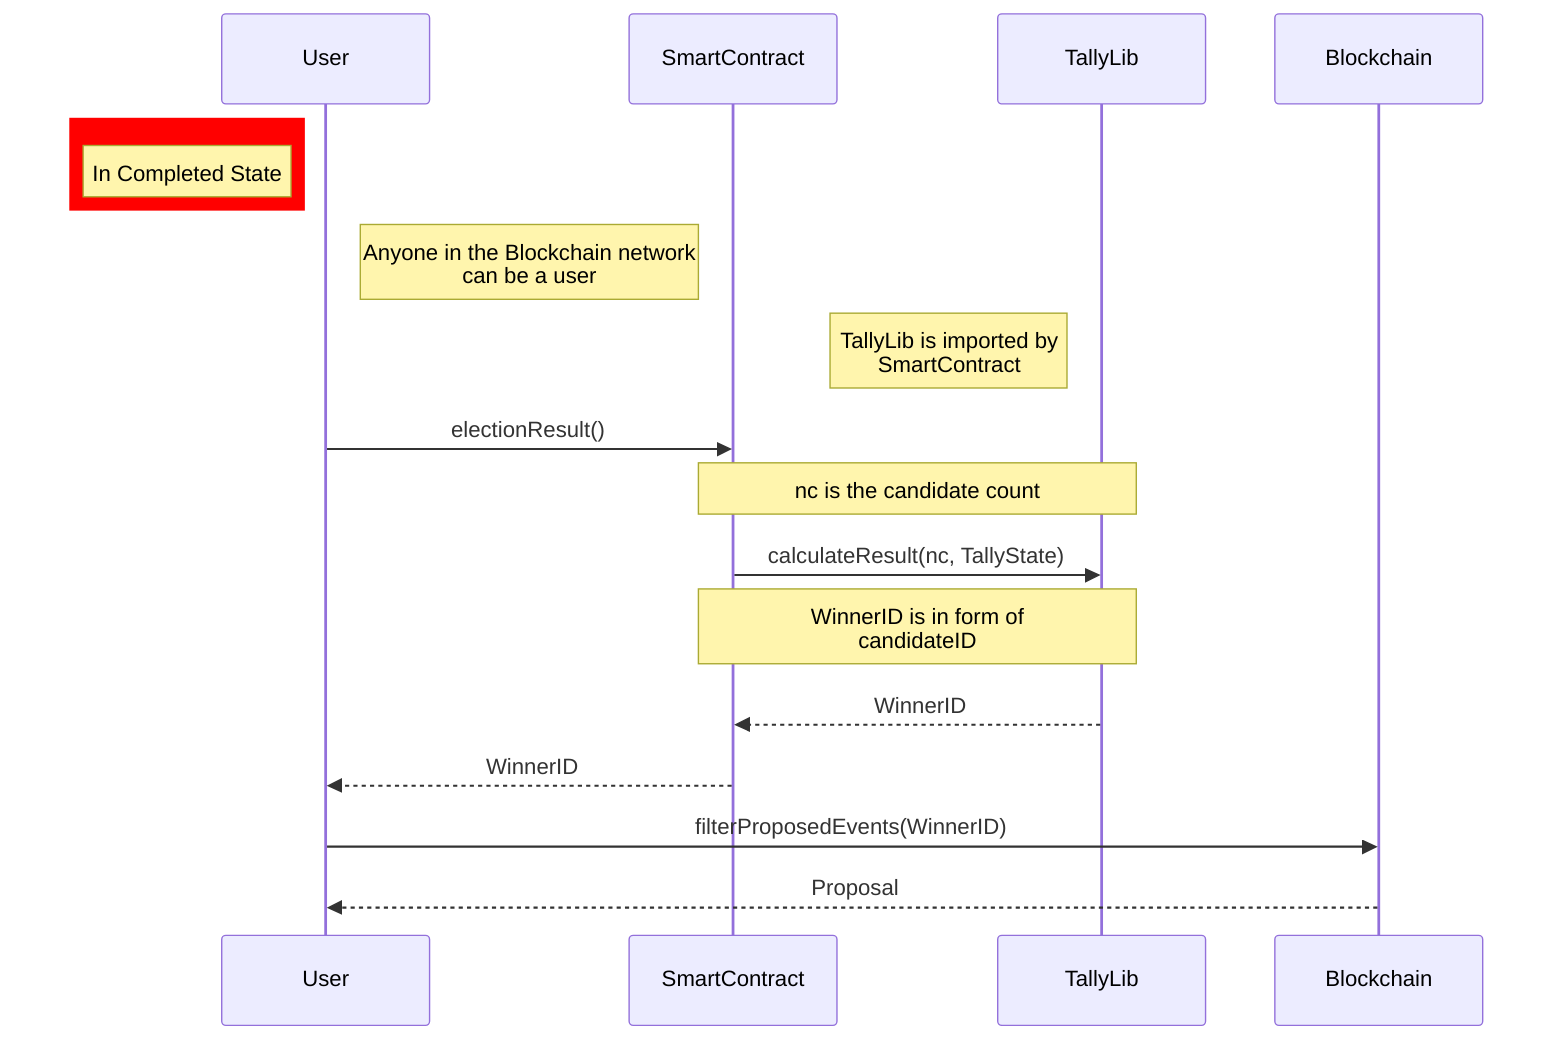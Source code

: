 sequenceDiagram
rect rgb(255, 0, 0)
note left of User: In Completed State
end
participant User
note right of User: Anyone in the Blockchain network <br> can be a user
participant SC as SmartContract
note left of TallyLib: TallyLib is imported by <br> SmartContract
participant TallyLib


User->>SC: electionResult()
Note over SC, TallyLib: nc is the candidate count
SC ->> TallyLib: calculateResult(nc, TallyState);
Note over TallyLib, SC: WinnerID is in form of <br> candidateID
TallyLib -->>SC: WinnerID
SC -->>User: WinnerID
User ->>Blockchain: filterProposedEvents(WinnerID)
Blockchain -->>User: Proposal